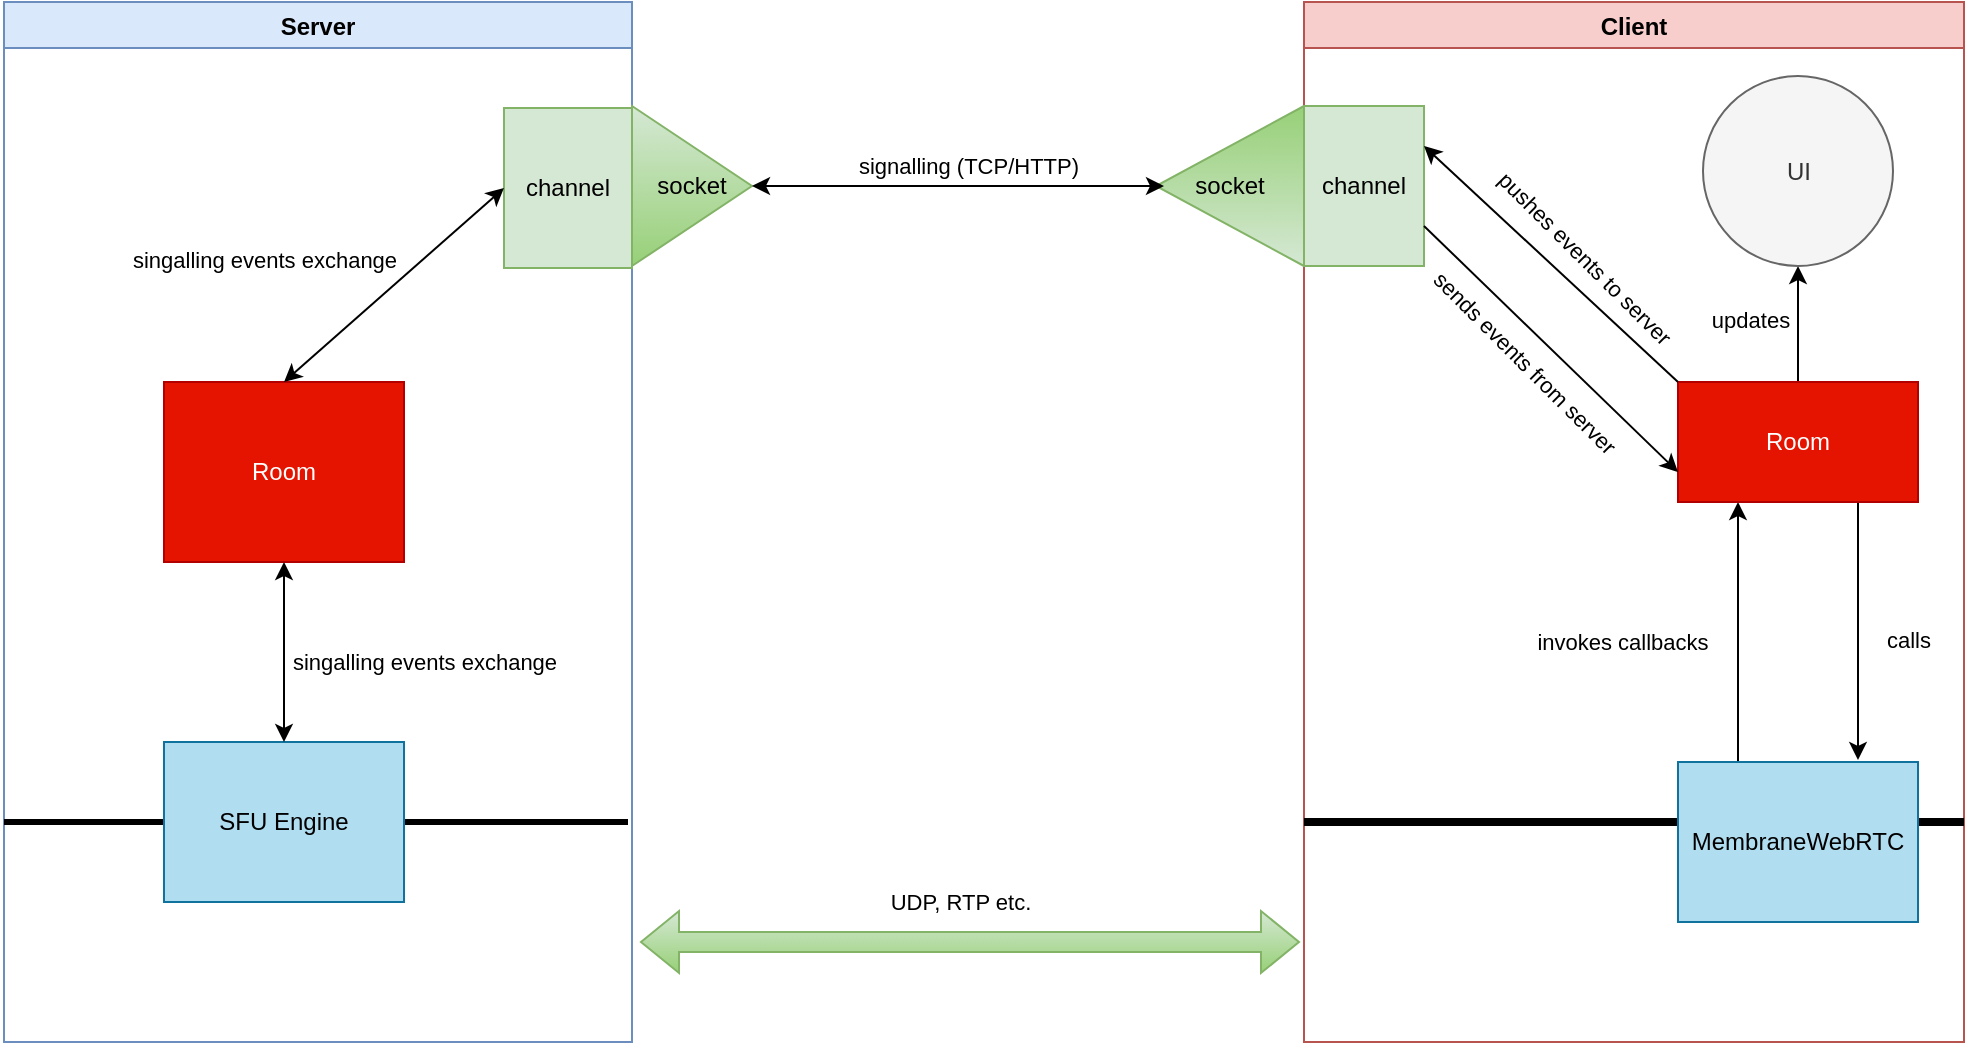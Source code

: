<mxfile version="15.8.3" type="device"><diagram id="v7IZyr58Hq3ShDK9T2Vf" name="Page-1"><mxGraphModel dx="2178" dy="921" grid="1" gridSize="10" guides="1" tooltips="1" connect="1" arrows="1" fold="1" page="1" pageScale="1" pageWidth="827" pageHeight="1169" math="0" shadow="0"><root><mxCell id="0"/><mxCell id="1" parent="0"/><mxCell id="CBjLPdBOecTOMbYlAztc-2" value="Server" style="swimlane;fillColor=#dae8fc;strokeColor=#6c8ebf;" vertex="1" parent="1"><mxGeometry width="314" height="520" as="geometry"/></mxCell><mxCell id="CBjLPdBOecTOMbYlAztc-4" value="" style="endArrow=none;html=1;strokeWidth=3;rounded=0;startArrow=none;" edge="1" parent="CBjLPdBOecTOMbYlAztc-2"><mxGeometry width="50" height="50" relative="1" as="geometry"><mxPoint y="410" as="sourcePoint"/><mxPoint x="312" y="410" as="targetPoint"/></mxGeometry></mxCell><mxCell id="CBjLPdBOecTOMbYlAztc-14" value="Room" style="rounded=0;whiteSpace=wrap;html=1;fillColor=#e51400;fontColor=#ffffff;strokeColor=#B20000;" vertex="1" parent="CBjLPdBOecTOMbYlAztc-2"><mxGeometry x="80" y="190" width="120" height="90" as="geometry"/></mxCell><mxCell id="CBjLPdBOecTOMbYlAztc-18" value="channel" style="rounded=0;whiteSpace=wrap;html=1;fillColor=#d5e8d4;strokeColor=#82b366;" vertex="1" parent="CBjLPdBOecTOMbYlAztc-2"><mxGeometry x="250" y="53" width="64" height="80" as="geometry"/></mxCell><mxCell id="CBjLPdBOecTOMbYlAztc-6" value="SFU Engine" style="rounded=0;whiteSpace=wrap;html=1;fillColor=#b1ddf0;strokeColor=#10739e;" vertex="1" parent="CBjLPdBOecTOMbYlAztc-2"><mxGeometry x="80" y="370" width="120" height="80" as="geometry"/></mxCell><mxCell id="CBjLPdBOecTOMbYlAztc-27" value="" style="endArrow=none;dashed=1;html=1;dashPattern=1 3;strokeWidth=2;rounded=0;" edge="1" parent="CBjLPdBOecTOMbYlAztc-2" target="CBjLPdBOecTOMbYlAztc-6"><mxGeometry width="50" height="50" relative="1" as="geometry"><mxPoint x="102" y="450.0" as="sourcePoint"/><mxPoint x="412" y="450.0" as="targetPoint"/></mxGeometry></mxCell><mxCell id="CBjLPdBOecTOMbYlAztc-44" value="" style="endArrow=classic;startArrow=classic;html=1;rounded=0;exitX=0.5;exitY=0;exitDx=0;exitDy=0;entryX=0;entryY=0.5;entryDx=0;entryDy=0;" edge="1" parent="CBjLPdBOecTOMbYlAztc-2" source="CBjLPdBOecTOMbYlAztc-14" target="CBjLPdBOecTOMbYlAztc-18"><mxGeometry width="50" height="50" relative="1" as="geometry"><mxPoint x="150" y="183" as="sourcePoint"/><mxPoint x="200" y="133" as="targetPoint"/></mxGeometry></mxCell><mxCell id="CBjLPdBOecTOMbYlAztc-45" value="" style="endArrow=classic;startArrow=classic;html=1;rounded=0;entryX=0.5;entryY=1;entryDx=0;entryDy=0;exitX=0.5;exitY=0;exitDx=0;exitDy=0;" edge="1" parent="CBjLPdBOecTOMbYlAztc-2" source="CBjLPdBOecTOMbYlAztc-6" target="CBjLPdBOecTOMbYlAztc-14"><mxGeometry width="50" height="50" relative="1" as="geometry"><mxPoint x="520" y="240" as="sourcePoint"/><mxPoint x="570" y="190" as="targetPoint"/></mxGeometry></mxCell><mxCell id="CBjLPdBOecTOMbYlAztc-46" value="singalling events exchange" style="edgeLabel;html=1;align=center;verticalAlign=middle;resizable=0;points=[];" vertex="1" connectable="0" parent="CBjLPdBOecTOMbYlAztc-45"><mxGeometry x="0.011" y="1" relative="1" as="geometry"><mxPoint x="-9" y="-196" as="offset"/></mxGeometry></mxCell><mxCell id="CBjLPdBOecTOMbYlAztc-47" value="singalling events exchange" style="edgeLabel;html=1;align=center;verticalAlign=middle;resizable=0;points=[];" vertex="1" connectable="0" parent="CBjLPdBOecTOMbYlAztc-2"><mxGeometry x="210" y="329.998" as="geometry"/></mxCell><mxCell id="CBjLPdBOecTOMbYlAztc-9" value="" style="shape=flexArrow;endArrow=classic;startArrow=classic;html=1;rounded=0;fillColor=#d5e8d4;strokeColor=#82b366;gradientColor=#97d077;" edge="1" parent="1"><mxGeometry width="100" height="100" relative="1" as="geometry"><mxPoint x="318" y="470" as="sourcePoint"/><mxPoint x="648" y="470" as="targetPoint"/></mxGeometry></mxCell><mxCell id="CBjLPdBOecTOMbYlAztc-10" value="UDP, RTP etc." style="edgeLabel;html=1;align=center;verticalAlign=middle;resizable=0;points=[];" vertex="1" connectable="0" parent="CBjLPdBOecTOMbYlAztc-9"><mxGeometry x="0.503" y="-3" relative="1" as="geometry"><mxPoint x="-88" y="-23" as="offset"/></mxGeometry></mxCell><mxCell id="CBjLPdBOecTOMbYlAztc-19" value="socket" style="triangle;whiteSpace=wrap;html=1;fillColor=#d5e8d4;strokeColor=#82b366;gradientColor=#97d077;" vertex="1" parent="1"><mxGeometry x="314" y="52" width="60" height="80" as="geometry"/></mxCell><mxCell id="CBjLPdBOecTOMbYlAztc-20" value="socket" style="triangle;whiteSpace=wrap;html=1;direction=west;fillColor=#d5e8d4;strokeColor=#82b366;gradientColor=#97d077;" vertex="1" parent="1"><mxGeometry x="576" y="52" width="74" height="80" as="geometry"/></mxCell><mxCell id="CBjLPdBOecTOMbYlAztc-11" value="Client" style="swimlane;fillColor=#f8cecc;strokeColor=#b85450;" vertex="1" parent="1"><mxGeometry x="650" width="330" height="520" as="geometry"/></mxCell><mxCell id="CBjLPdBOecTOMbYlAztc-28" style="edgeStyle=orthogonalEdgeStyle;rounded=0;orthogonalLoop=1;jettySize=auto;html=1;exitX=0.25;exitY=0;exitDx=0;exitDy=0;entryX=0.25;entryY=1;entryDx=0;entryDy=0;" edge="1" parent="CBjLPdBOecTOMbYlAztc-11" source="CBjLPdBOecTOMbYlAztc-12" target="CBjLPdBOecTOMbYlAztc-13"><mxGeometry relative="1" as="geometry"/></mxCell><mxCell id="CBjLPdBOecTOMbYlAztc-30" value="invokes callbacks" style="edgeLabel;html=1;align=center;verticalAlign=middle;resizable=0;points=[];" vertex="1" connectable="0" parent="CBjLPdBOecTOMbYlAztc-28"><mxGeometry x="-0.219" y="2" relative="1" as="geometry"><mxPoint x="-56" y="-9" as="offset"/></mxGeometry></mxCell><mxCell id="CBjLPdBOecTOMbYlAztc-25" style="edgeStyle=orthogonalEdgeStyle;rounded=0;orthogonalLoop=1;jettySize=auto;html=1;exitX=0.5;exitY=0;exitDx=0;exitDy=0;entryX=0.5;entryY=1;entryDx=0;entryDy=0;" edge="1" parent="CBjLPdBOecTOMbYlAztc-11" source="CBjLPdBOecTOMbYlAztc-13" target="CBjLPdBOecTOMbYlAztc-16"><mxGeometry relative="1" as="geometry"/></mxCell><mxCell id="CBjLPdBOecTOMbYlAztc-34" value="updates" style="edgeLabel;html=1;align=center;verticalAlign=middle;resizable=0;points=[];" vertex="1" connectable="0" parent="CBjLPdBOecTOMbYlAztc-25"><mxGeometry x="0.061" relative="1" as="geometry"><mxPoint x="-24" as="offset"/></mxGeometry></mxCell><mxCell id="CBjLPdBOecTOMbYlAztc-29" value="calls" style="edgeStyle=orthogonalEdgeStyle;rounded=0;orthogonalLoop=1;jettySize=auto;html=1;exitX=0.75;exitY=1;exitDx=0;exitDy=0;entryX=0.75;entryY=0;entryDx=0;entryDy=0;" edge="1" parent="CBjLPdBOecTOMbYlAztc-11"><mxGeometry x="0.077" y="25" relative="1" as="geometry"><mxPoint x="277" y="249" as="sourcePoint"/><mxPoint x="277" y="379" as="targetPoint"/><Array as="points"><mxPoint x="277" y="299"/><mxPoint x="277" y="299"/></Array><mxPoint as="offset"/></mxGeometry></mxCell><mxCell id="CBjLPdBOecTOMbYlAztc-13" value="Room" style="rounded=0;whiteSpace=wrap;html=1;fillColor=#e51400;fontColor=#ffffff;strokeColor=#B20000;" vertex="1" parent="CBjLPdBOecTOMbYlAztc-11"><mxGeometry x="187" y="190" width="120" height="60" as="geometry"/></mxCell><mxCell id="CBjLPdBOecTOMbYlAztc-16" value="UI" style="ellipse;whiteSpace=wrap;html=1;aspect=fixed;fillColor=#f5f5f5;fontColor=#333333;strokeColor=#666666;" vertex="1" parent="CBjLPdBOecTOMbYlAztc-11"><mxGeometry x="199.5" y="37" width="95" height="95" as="geometry"/></mxCell><mxCell id="CBjLPdBOecTOMbYlAztc-21" value="channel" style="rounded=0;whiteSpace=wrap;html=1;fillColor=#d5e8d4;strokeColor=#82b366;" vertex="1" parent="CBjLPdBOecTOMbYlAztc-11"><mxGeometry y="52" width="60" height="80" as="geometry"/></mxCell><mxCell id="CBjLPdBOecTOMbYlAztc-24" value="" style="endArrow=none;html=1;strokeWidth=4;rounded=0;" edge="1" parent="CBjLPdBOecTOMbYlAztc-11"><mxGeometry width="50" height="50" relative="1" as="geometry"><mxPoint y="410" as="sourcePoint"/><mxPoint x="330" y="410" as="targetPoint"/></mxGeometry></mxCell><mxCell id="CBjLPdBOecTOMbYlAztc-12" value="MembraneWebRTC" style="rounded=0;whiteSpace=wrap;html=1;fillColor=#b1ddf0;strokeColor=#10739e;" vertex="1" parent="CBjLPdBOecTOMbYlAztc-11"><mxGeometry x="187" y="380" width="120" height="80" as="geometry"/></mxCell><mxCell id="CBjLPdBOecTOMbYlAztc-37" value="" style="endArrow=classic;html=1;rounded=0;entryX=1;entryY=0.25;entryDx=0;entryDy=0;exitX=0;exitY=0;exitDx=0;exitDy=0;" edge="1" parent="CBjLPdBOecTOMbYlAztc-11" source="CBjLPdBOecTOMbYlAztc-13" target="CBjLPdBOecTOMbYlAztc-21"><mxGeometry width="50" height="50" relative="1" as="geometry"><mxPoint x="-130" y="230" as="sourcePoint"/><mxPoint x="-80" y="180" as="targetPoint"/></mxGeometry></mxCell><mxCell id="CBjLPdBOecTOMbYlAztc-38" value="pushes events to server" style="edgeLabel;html=1;align=center;verticalAlign=middle;resizable=0;points=[];rotation=45;" vertex="1" connectable="0" parent="CBjLPdBOecTOMbYlAztc-37"><mxGeometry x="-0.29" y="1" relative="1" as="geometry"><mxPoint x="-1" y="-21" as="offset"/></mxGeometry></mxCell><mxCell id="CBjLPdBOecTOMbYlAztc-39" value="" style="endArrow=classic;html=1;rounded=0;exitX=1;exitY=0.75;exitDx=0;exitDy=0;entryX=0;entryY=0.75;entryDx=0;entryDy=0;" edge="1" parent="CBjLPdBOecTOMbYlAztc-11" source="CBjLPdBOecTOMbYlAztc-21" target="CBjLPdBOecTOMbYlAztc-13"><mxGeometry x="0.059" y="-26" width="50" height="50" relative="1" as="geometry"><mxPoint x="-130" y="230" as="sourcePoint"/><mxPoint x="-80" y="180" as="targetPoint"/><mxPoint as="offset"/></mxGeometry></mxCell><mxCell id="CBjLPdBOecTOMbYlAztc-40" value="sends events from server" style="edgeLabel;html=1;align=center;verticalAlign=middle;resizable=0;points=[];rotation=45;" vertex="1" connectable="0" parent="CBjLPdBOecTOMbYlAztc-11"><mxGeometry x="110.002" y="180.004" as="geometry"/></mxCell><mxCell id="CBjLPdBOecTOMbYlAztc-42" style="edgeStyle=orthogonalEdgeStyle;rounded=0;orthogonalLoop=1;jettySize=auto;html=1;exitX=0.5;exitY=1;exitDx=0;exitDy=0;" edge="1" parent="CBjLPdBOecTOMbYlAztc-11" source="CBjLPdBOecTOMbYlAztc-12" target="CBjLPdBOecTOMbYlAztc-12"><mxGeometry relative="1" as="geometry"/></mxCell><mxCell id="CBjLPdBOecTOMbYlAztc-23" value="signalling (TCP/HTTP)" style="endArrow=classic;startArrow=classic;html=1;rounded=0;" edge="1" parent="1"><mxGeometry x="0.043" y="10" width="50" height="50" relative="1" as="geometry"><mxPoint x="374" y="92" as="sourcePoint"/><mxPoint x="580" y="92" as="targetPoint"/><Array as="points"><mxPoint x="580" y="92"/></Array><mxPoint as="offset"/></mxGeometry></mxCell></root></mxGraphModel></diagram></mxfile>